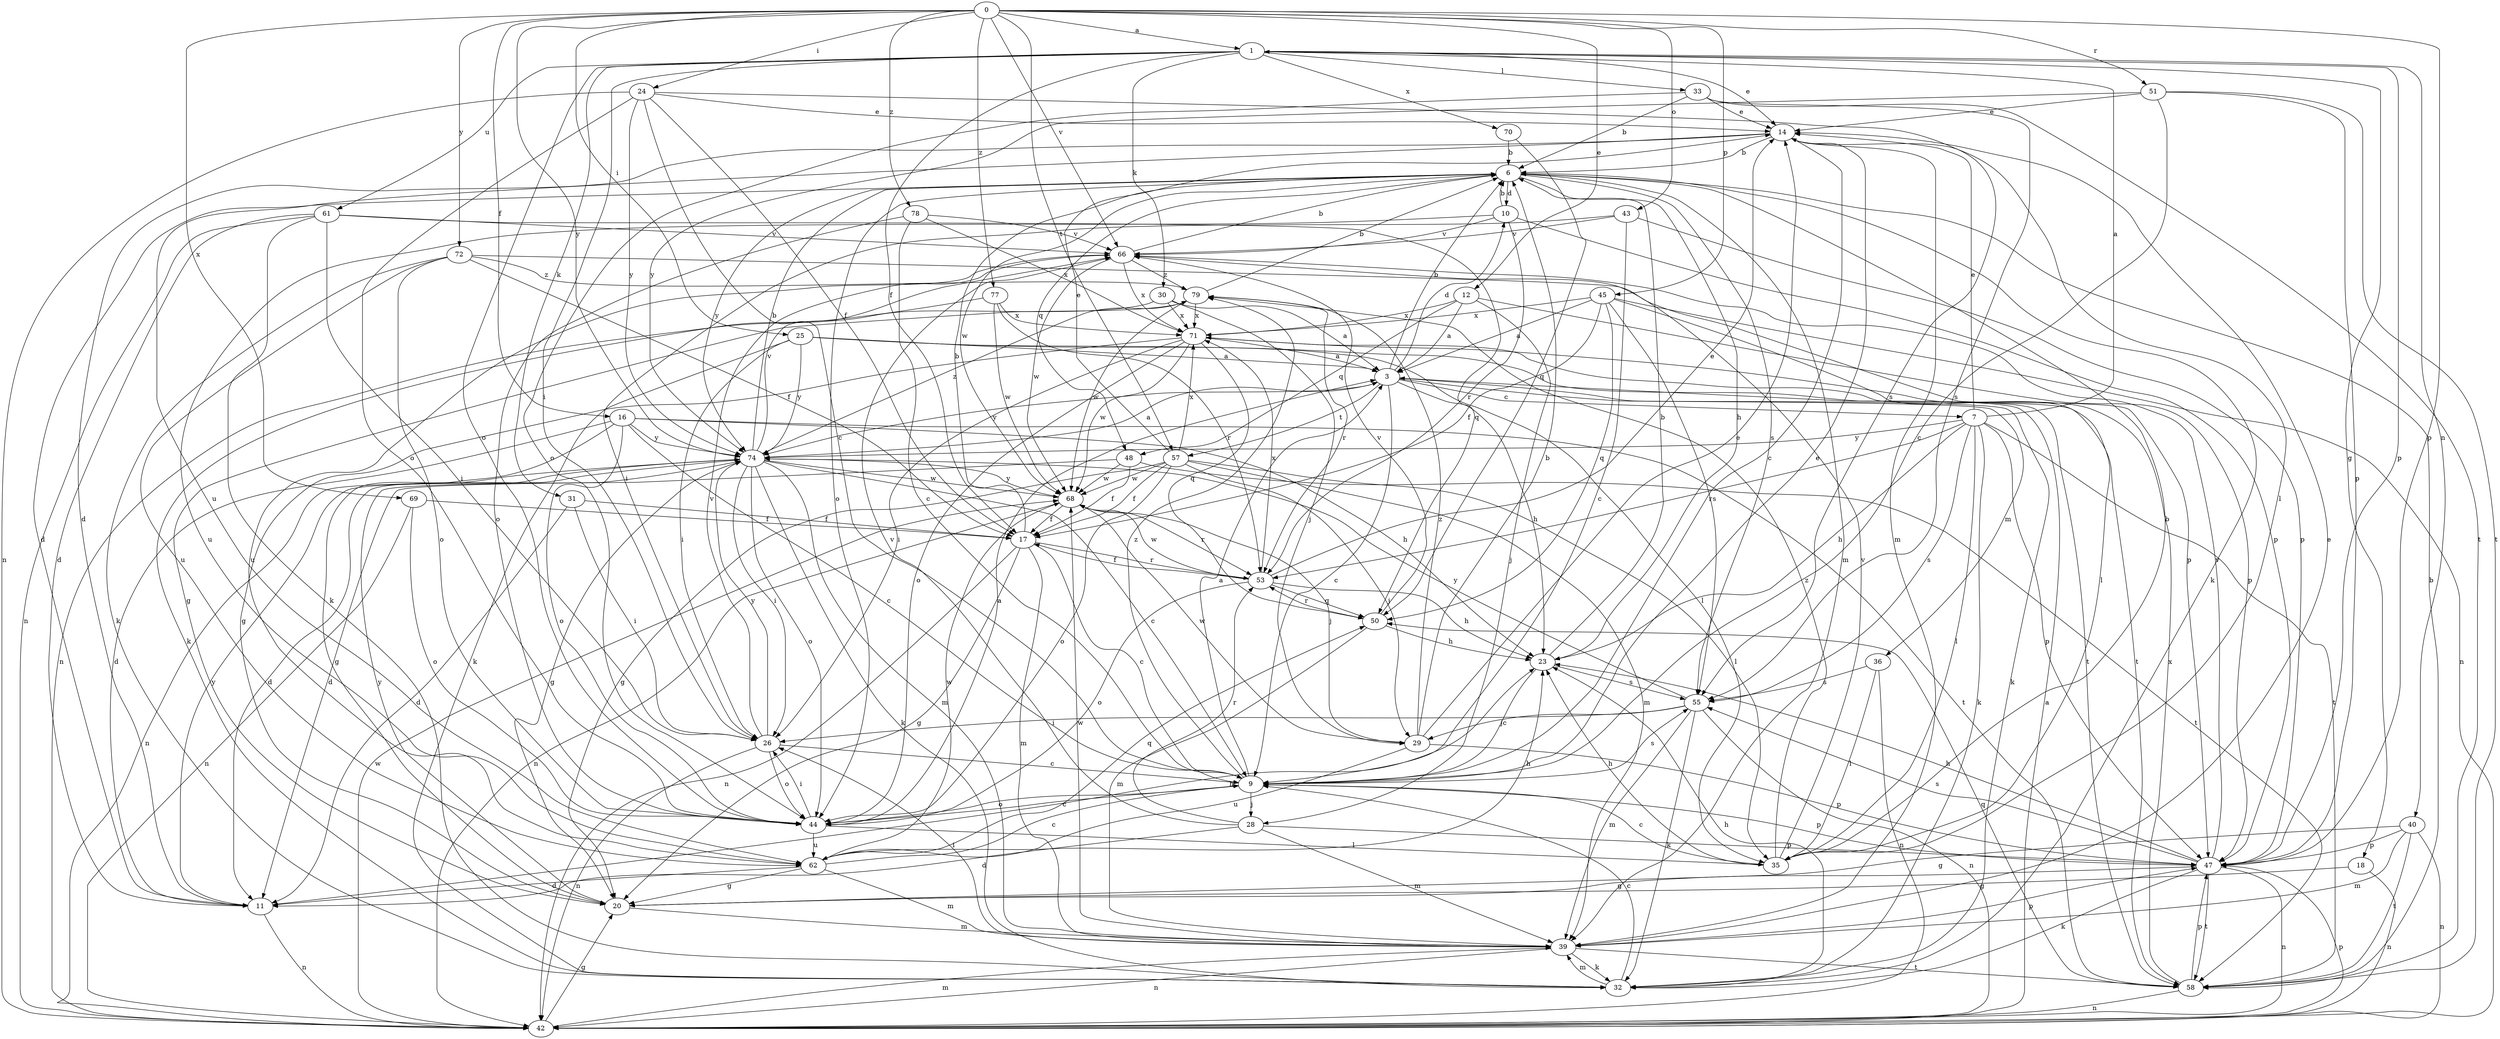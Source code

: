 strict digraph  {
0;
1;
3;
6;
7;
9;
10;
11;
12;
14;
16;
17;
18;
20;
23;
24;
25;
26;
28;
29;
30;
31;
32;
33;
35;
36;
39;
40;
42;
43;
44;
45;
47;
48;
50;
51;
53;
55;
57;
58;
61;
62;
66;
68;
69;
70;
71;
72;
74;
77;
78;
79;
0 -> 1  [label=a];
0 -> 12  [label=e];
0 -> 16  [label=f];
0 -> 24  [label=i];
0 -> 25  [label=i];
0 -> 43  [label=o];
0 -> 45  [label=p];
0 -> 47  [label=p];
0 -> 51  [label=r];
0 -> 57  [label=t];
0 -> 66  [label=v];
0 -> 69  [label=x];
0 -> 72  [label=y];
0 -> 74  [label=y];
0 -> 77  [label=z];
0 -> 78  [label=z];
1 -> 14  [label=e];
1 -> 17  [label=f];
1 -> 18  [label=g];
1 -> 26  [label=i];
1 -> 30  [label=k];
1 -> 31  [label=k];
1 -> 33  [label=l];
1 -> 40  [label=n];
1 -> 44  [label=o];
1 -> 47  [label=p];
1 -> 61  [label=u];
1 -> 70  [label=x];
3 -> 6  [label=b];
3 -> 7  [label=c];
3 -> 9  [label=c];
3 -> 10  [label=d];
3 -> 23  [label=h];
3 -> 32  [label=k];
3 -> 36  [label=m];
3 -> 57  [label=t];
3 -> 74  [label=y];
6 -> 10  [label=d];
6 -> 11  [label=d];
6 -> 23  [label=h];
6 -> 32  [label=k];
6 -> 39  [label=m];
6 -> 44  [label=o];
6 -> 48  [label=q];
6 -> 55  [label=s];
6 -> 68  [label=w];
6 -> 74  [label=y];
7 -> 1  [label=a];
7 -> 14  [label=e];
7 -> 23  [label=h];
7 -> 32  [label=k];
7 -> 35  [label=l];
7 -> 47  [label=p];
7 -> 53  [label=r];
7 -> 55  [label=s];
7 -> 58  [label=t];
7 -> 74  [label=y];
9 -> 3  [label=a];
9 -> 14  [label=e];
9 -> 28  [label=j];
9 -> 44  [label=o];
9 -> 47  [label=p];
9 -> 55  [label=s];
9 -> 79  [label=z];
10 -> 6  [label=b];
10 -> 47  [label=p];
10 -> 53  [label=r];
10 -> 62  [label=u];
10 -> 66  [label=v];
11 -> 23  [label=h];
11 -> 42  [label=n];
11 -> 74  [label=y];
12 -> 3  [label=a];
12 -> 28  [label=j];
12 -> 47  [label=p];
12 -> 48  [label=q];
12 -> 71  [label=x];
14 -> 6  [label=b];
14 -> 9  [label=c];
14 -> 11  [label=d];
14 -> 35  [label=l];
14 -> 39  [label=m];
14 -> 62  [label=u];
16 -> 9  [label=c];
16 -> 11  [label=d];
16 -> 20  [label=g];
16 -> 23  [label=h];
16 -> 44  [label=o];
16 -> 58  [label=t];
16 -> 74  [label=y];
17 -> 6  [label=b];
17 -> 9  [label=c];
17 -> 20  [label=g];
17 -> 39  [label=m];
17 -> 42  [label=n];
17 -> 53  [label=r];
18 -> 20  [label=g];
18 -> 42  [label=n];
20 -> 39  [label=m];
20 -> 74  [label=y];
23 -> 6  [label=b];
23 -> 9  [label=c];
23 -> 55  [label=s];
24 -> 9  [label=c];
24 -> 14  [label=e];
24 -> 17  [label=f];
24 -> 42  [label=n];
24 -> 44  [label=o];
24 -> 55  [label=s];
24 -> 74  [label=y];
25 -> 3  [label=a];
25 -> 26  [label=i];
25 -> 32  [label=k];
25 -> 35  [label=l];
25 -> 58  [label=t];
25 -> 74  [label=y];
26 -> 9  [label=c];
26 -> 42  [label=n];
26 -> 44  [label=o];
26 -> 66  [label=v];
26 -> 74  [label=y];
28 -> 11  [label=d];
28 -> 39  [label=m];
28 -> 47  [label=p];
28 -> 53  [label=r];
28 -> 66  [label=v];
29 -> 6  [label=b];
29 -> 14  [label=e];
29 -> 47  [label=p];
29 -> 62  [label=u];
29 -> 68  [label=w];
29 -> 79  [label=z];
30 -> 3  [label=a];
30 -> 29  [label=j];
30 -> 42  [label=n];
30 -> 71  [label=x];
31 -> 11  [label=d];
31 -> 17  [label=f];
31 -> 26  [label=i];
32 -> 9  [label=c];
32 -> 23  [label=h];
32 -> 39  [label=m];
33 -> 6  [label=b];
33 -> 14  [label=e];
33 -> 44  [label=o];
33 -> 55  [label=s];
33 -> 58  [label=t];
35 -> 6  [label=b];
35 -> 9  [label=c];
35 -> 23  [label=h];
35 -> 66  [label=v];
35 -> 79  [label=z];
36 -> 35  [label=l];
36 -> 42  [label=n];
36 -> 55  [label=s];
39 -> 14  [label=e];
39 -> 26  [label=i];
39 -> 32  [label=k];
39 -> 42  [label=n];
39 -> 47  [label=p];
39 -> 58  [label=t];
39 -> 68  [label=w];
40 -> 20  [label=g];
40 -> 39  [label=m];
40 -> 42  [label=n];
40 -> 47  [label=p];
40 -> 58  [label=t];
42 -> 3  [label=a];
42 -> 20  [label=g];
42 -> 39  [label=m];
42 -> 47  [label=p];
42 -> 68  [label=w];
43 -> 9  [label=c];
43 -> 26  [label=i];
43 -> 47  [label=p];
43 -> 66  [label=v];
44 -> 3  [label=a];
44 -> 9  [label=c];
44 -> 26  [label=i];
44 -> 35  [label=l];
44 -> 62  [label=u];
45 -> 3  [label=a];
45 -> 17  [label=f];
45 -> 35  [label=l];
45 -> 42  [label=n];
45 -> 50  [label=q];
45 -> 55  [label=s];
45 -> 71  [label=x];
47 -> 20  [label=g];
47 -> 23  [label=h];
47 -> 32  [label=k];
47 -> 42  [label=n];
47 -> 55  [label=s];
47 -> 58  [label=t];
47 -> 66  [label=v];
48 -> 11  [label=d];
48 -> 17  [label=f];
48 -> 58  [label=t];
48 -> 68  [label=w];
50 -> 23  [label=h];
50 -> 39  [label=m];
50 -> 53  [label=r];
50 -> 66  [label=v];
51 -> 9  [label=c];
51 -> 14  [label=e];
51 -> 47  [label=p];
51 -> 58  [label=t];
51 -> 74  [label=y];
53 -> 14  [label=e];
53 -> 17  [label=f];
53 -> 23  [label=h];
53 -> 44  [label=o];
53 -> 50  [label=q];
53 -> 68  [label=w];
53 -> 71  [label=x];
55 -> 26  [label=i];
55 -> 29  [label=j];
55 -> 32  [label=k];
55 -> 39  [label=m];
55 -> 42  [label=n];
55 -> 74  [label=y];
57 -> 14  [label=e];
57 -> 17  [label=f];
57 -> 20  [label=g];
57 -> 29  [label=j];
57 -> 35  [label=l];
57 -> 39  [label=m];
57 -> 44  [label=o];
57 -> 68  [label=w];
57 -> 71  [label=x];
58 -> 6  [label=b];
58 -> 42  [label=n];
58 -> 47  [label=p];
58 -> 50  [label=q];
58 -> 71  [label=x];
61 -> 11  [label=d];
61 -> 26  [label=i];
61 -> 32  [label=k];
61 -> 42  [label=n];
61 -> 50  [label=q];
61 -> 66  [label=v];
62 -> 9  [label=c];
62 -> 11  [label=d];
62 -> 20  [label=g];
62 -> 23  [label=h];
62 -> 39  [label=m];
62 -> 50  [label=q];
62 -> 68  [label=w];
66 -> 6  [label=b];
66 -> 62  [label=u];
66 -> 68  [label=w];
66 -> 71  [label=x];
66 -> 79  [label=z];
68 -> 17  [label=f];
68 -> 29  [label=j];
68 -> 42  [label=n];
68 -> 53  [label=r];
68 -> 74  [label=y];
69 -> 17  [label=f];
69 -> 42  [label=n];
69 -> 44  [label=o];
70 -> 6  [label=b];
70 -> 50  [label=q];
71 -> 3  [label=a];
71 -> 20  [label=g];
71 -> 26  [label=i];
71 -> 44  [label=o];
71 -> 50  [label=q];
71 -> 58  [label=t];
71 -> 68  [label=w];
72 -> 17  [label=f];
72 -> 32  [label=k];
72 -> 44  [label=o];
72 -> 47  [label=p];
72 -> 62  [label=u];
72 -> 79  [label=z];
74 -> 3  [label=a];
74 -> 6  [label=b];
74 -> 9  [label=c];
74 -> 11  [label=d];
74 -> 20  [label=g];
74 -> 26  [label=i];
74 -> 32  [label=k];
74 -> 39  [label=m];
74 -> 42  [label=n];
74 -> 44  [label=o];
74 -> 66  [label=v];
74 -> 68  [label=w];
74 -> 79  [label=z];
77 -> 32  [label=k];
77 -> 53  [label=r];
77 -> 68  [label=w];
77 -> 71  [label=x];
78 -> 9  [label=c];
78 -> 44  [label=o];
78 -> 66  [label=v];
78 -> 71  [label=x];
79 -> 6  [label=b];
79 -> 20  [label=g];
79 -> 53  [label=r];
79 -> 68  [label=w];
79 -> 71  [label=x];
}
